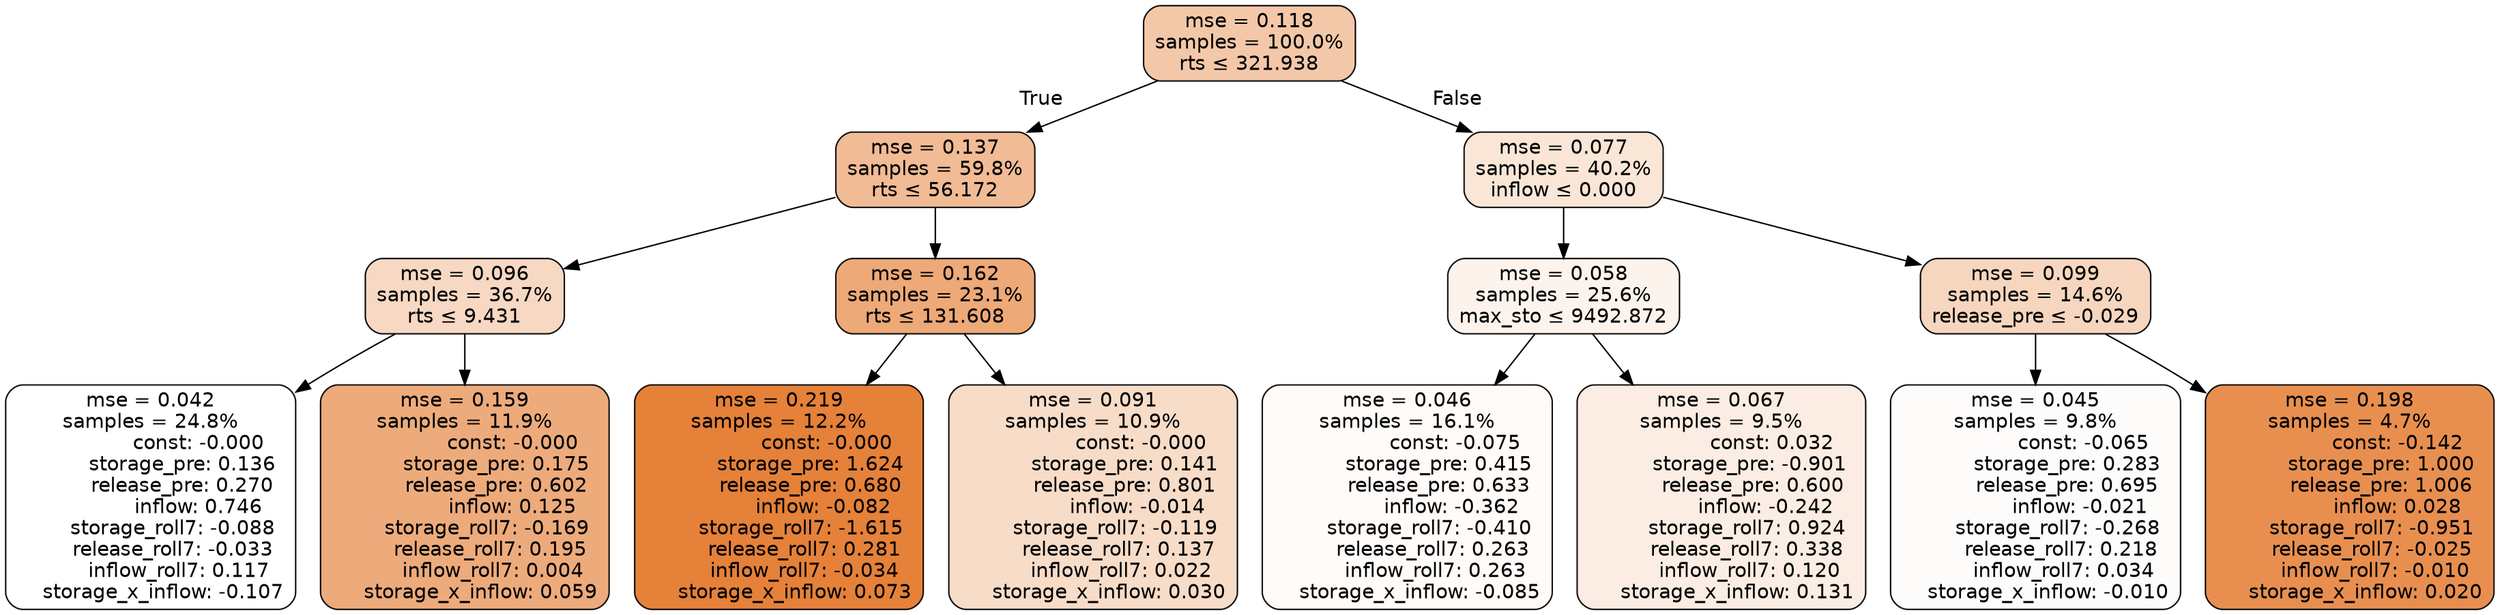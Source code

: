 digraph tree {
bgcolor="transparent"
node [shape=rectangle, style="filled, rounded", color="black", fontname=helvetica] ;
edge [fontname=helvetica] ;
	"0" [label="mse = 0.118
samples = 100.0%
rts &le; 321.938", fillcolor="#f3c8a9"]
	"1" [label="mse = 0.137
samples = 59.8%
rts &le; 56.172", fillcolor="#f1bb95"]
	"2" [label="mse = 0.096
samples = 36.7%
rts &le; 9.431", fillcolor="#f7d8c2"]
	"3" [label="mse = 0.042
samples = 24.8%
               const: -0.000
          storage_pre: 0.136
          release_pre: 0.270
               inflow: 0.746
       storage_roll7: -0.088
       release_roll7: -0.033
         inflow_roll7: 0.117
    storage_x_inflow: -0.107", fillcolor="#ffffff"]
	"4" [label="mse = 0.159
samples = 11.9%
               const: -0.000
          storage_pre: 0.175
          release_pre: 0.602
               inflow: 0.125
       storage_roll7: -0.169
        release_roll7: 0.195
         inflow_roll7: 0.004
     storage_x_inflow: 0.059", fillcolor="#edab7c"]
	"5" [label="mse = 0.162
samples = 23.1%
rts &le; 131.608", fillcolor="#eda978"]
	"6" [label="mse = 0.219
samples = 12.2%
               const: -0.000
          storage_pre: 1.624
          release_pre: 0.680
              inflow: -0.082
       storage_roll7: -1.615
        release_roll7: 0.281
        inflow_roll7: -0.034
     storage_x_inflow: 0.073", fillcolor="#e58139"]
	"7" [label="mse = 0.091
samples = 10.9%
               const: -0.000
          storage_pre: 0.141
          release_pre: 0.801
              inflow: -0.014
       storage_roll7: -0.119
        release_roll7: 0.137
         inflow_roll7: 0.022
     storage_x_inflow: 0.030", fillcolor="#f7dcc8"]
	"8" [label="mse = 0.077
samples = 40.2%
inflow &le; 0.000", fillcolor="#f9e6d7"]
	"9" [label="mse = 0.058
samples = 25.6%
max_sto &le; 9492.872", fillcolor="#fcf3ec"]
	"10" [label="mse = 0.046
samples = 16.1%
               const: -0.075
          storage_pre: 0.415
          release_pre: 0.633
              inflow: -0.362
       storage_roll7: -0.410
        release_roll7: 0.263
         inflow_roll7: 0.263
    storage_x_inflow: -0.085", fillcolor="#fefbf9"]
	"11" [label="mse = 0.067
samples = 9.5%
                const: 0.032
         storage_pre: -0.901
          release_pre: 0.600
              inflow: -0.242
        storage_roll7: 0.924
        release_roll7: 0.338
         inflow_roll7: 0.120
     storage_x_inflow: 0.131", fillcolor="#fbede3"]
	"12" [label="mse = 0.099
samples = 14.6%
release_pre &le; -0.029", fillcolor="#f6d6be"]
	"13" [label="mse = 0.045
samples = 9.8%
               const: -0.065
          storage_pre: 0.283
          release_pre: 0.695
              inflow: -0.021
       storage_roll7: -0.268
        release_roll7: 0.218
         inflow_roll7: 0.034
    storage_x_inflow: -0.010", fillcolor="#fefcfb"]
	"14" [label="mse = 0.198
samples = 4.7%
               const: -0.142
          storage_pre: 1.000
          release_pre: 1.006
               inflow: 0.028
       storage_roll7: -0.951
       release_roll7: -0.025
        inflow_roll7: -0.010
     storage_x_inflow: 0.020", fillcolor="#e88f50"]

	"0" -> "1" [labeldistance=2.5, labelangle=45, headlabel="True"]
	"1" -> "2"
	"2" -> "3"
	"2" -> "4"
	"1" -> "5"
	"5" -> "6"
	"5" -> "7"
	"0" -> "8" [labeldistance=2.5, labelangle=-45, headlabel="False"]
	"8" -> "9"
	"9" -> "10"
	"9" -> "11"
	"8" -> "12"
	"12" -> "13"
	"12" -> "14"
}